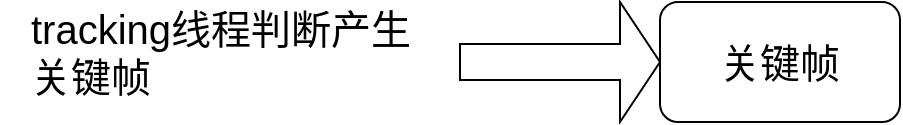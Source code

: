 <mxfile version="18.0.3" type="github">
  <diagram id="mo0UgRs39pfBJl3zhVxP" name="Page-1">
    <mxGraphModel dx="1754" dy="647" grid="1" gridSize="10" guides="1" tooltips="1" connect="1" arrows="1" fold="1" page="1" pageScale="1" pageWidth="850" pageHeight="1100" math="0" shadow="0">
      <root>
        <mxCell id="0" />
        <mxCell id="1" parent="0" />
        <mxCell id="7cWHdulKK1cfmPvB8S7S-1" value="&lt;font style=&quot;font-size: 20px;&quot;&gt;关键帧&lt;br&gt;&lt;/font&gt;" style="rounded=1;whiteSpace=wrap;html=1;" vertex="1" parent="1">
          <mxGeometry x="280" y="120" width="120" height="60" as="geometry" />
        </mxCell>
        <mxCell id="7cWHdulKK1cfmPvB8S7S-3" value="" style="shape=singleArrow;whiteSpace=wrap;html=1;fontSize=20;" vertex="1" parent="1">
          <mxGeometry x="180" y="120" width="100" height="60" as="geometry" />
        </mxCell>
        <mxCell id="7cWHdulKK1cfmPvB8S7S-4" value="&lt;div align=&quot;justify&quot;&gt;tracking线程判断产生&lt;/div&gt;&lt;div align=&quot;justify&quot;&gt;关键帧&lt;br&gt;&lt;/div&gt;" style="text;html=1;align=center;verticalAlign=middle;resizable=0;points=[];autosize=1;strokeColor=none;fillColor=none;fontSize=20;" vertex="1" parent="1">
          <mxGeometry x="-50" y="120" width="220" height="50" as="geometry" />
        </mxCell>
      </root>
    </mxGraphModel>
  </diagram>
</mxfile>
